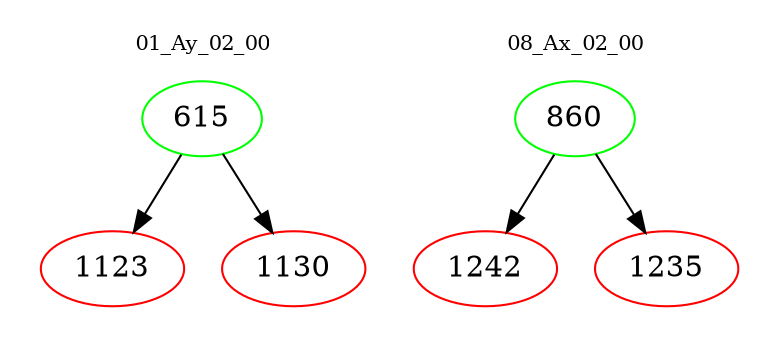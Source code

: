digraph{
subgraph cluster_0 {
color = white
label = "01_Ay_02_00";
fontsize=10;
T0_615 [label="615", color="green"]
T0_615 -> T0_1123 [color="black"]
T0_1123 [label="1123", color="red"]
T0_615 -> T0_1130 [color="black"]
T0_1130 [label="1130", color="red"]
}
subgraph cluster_1 {
color = white
label = "08_Ax_02_00";
fontsize=10;
T1_860 [label="860", color="green"]
T1_860 -> T1_1242 [color="black"]
T1_1242 [label="1242", color="red"]
T1_860 -> T1_1235 [color="black"]
T1_1235 [label="1235", color="red"]
}
}

